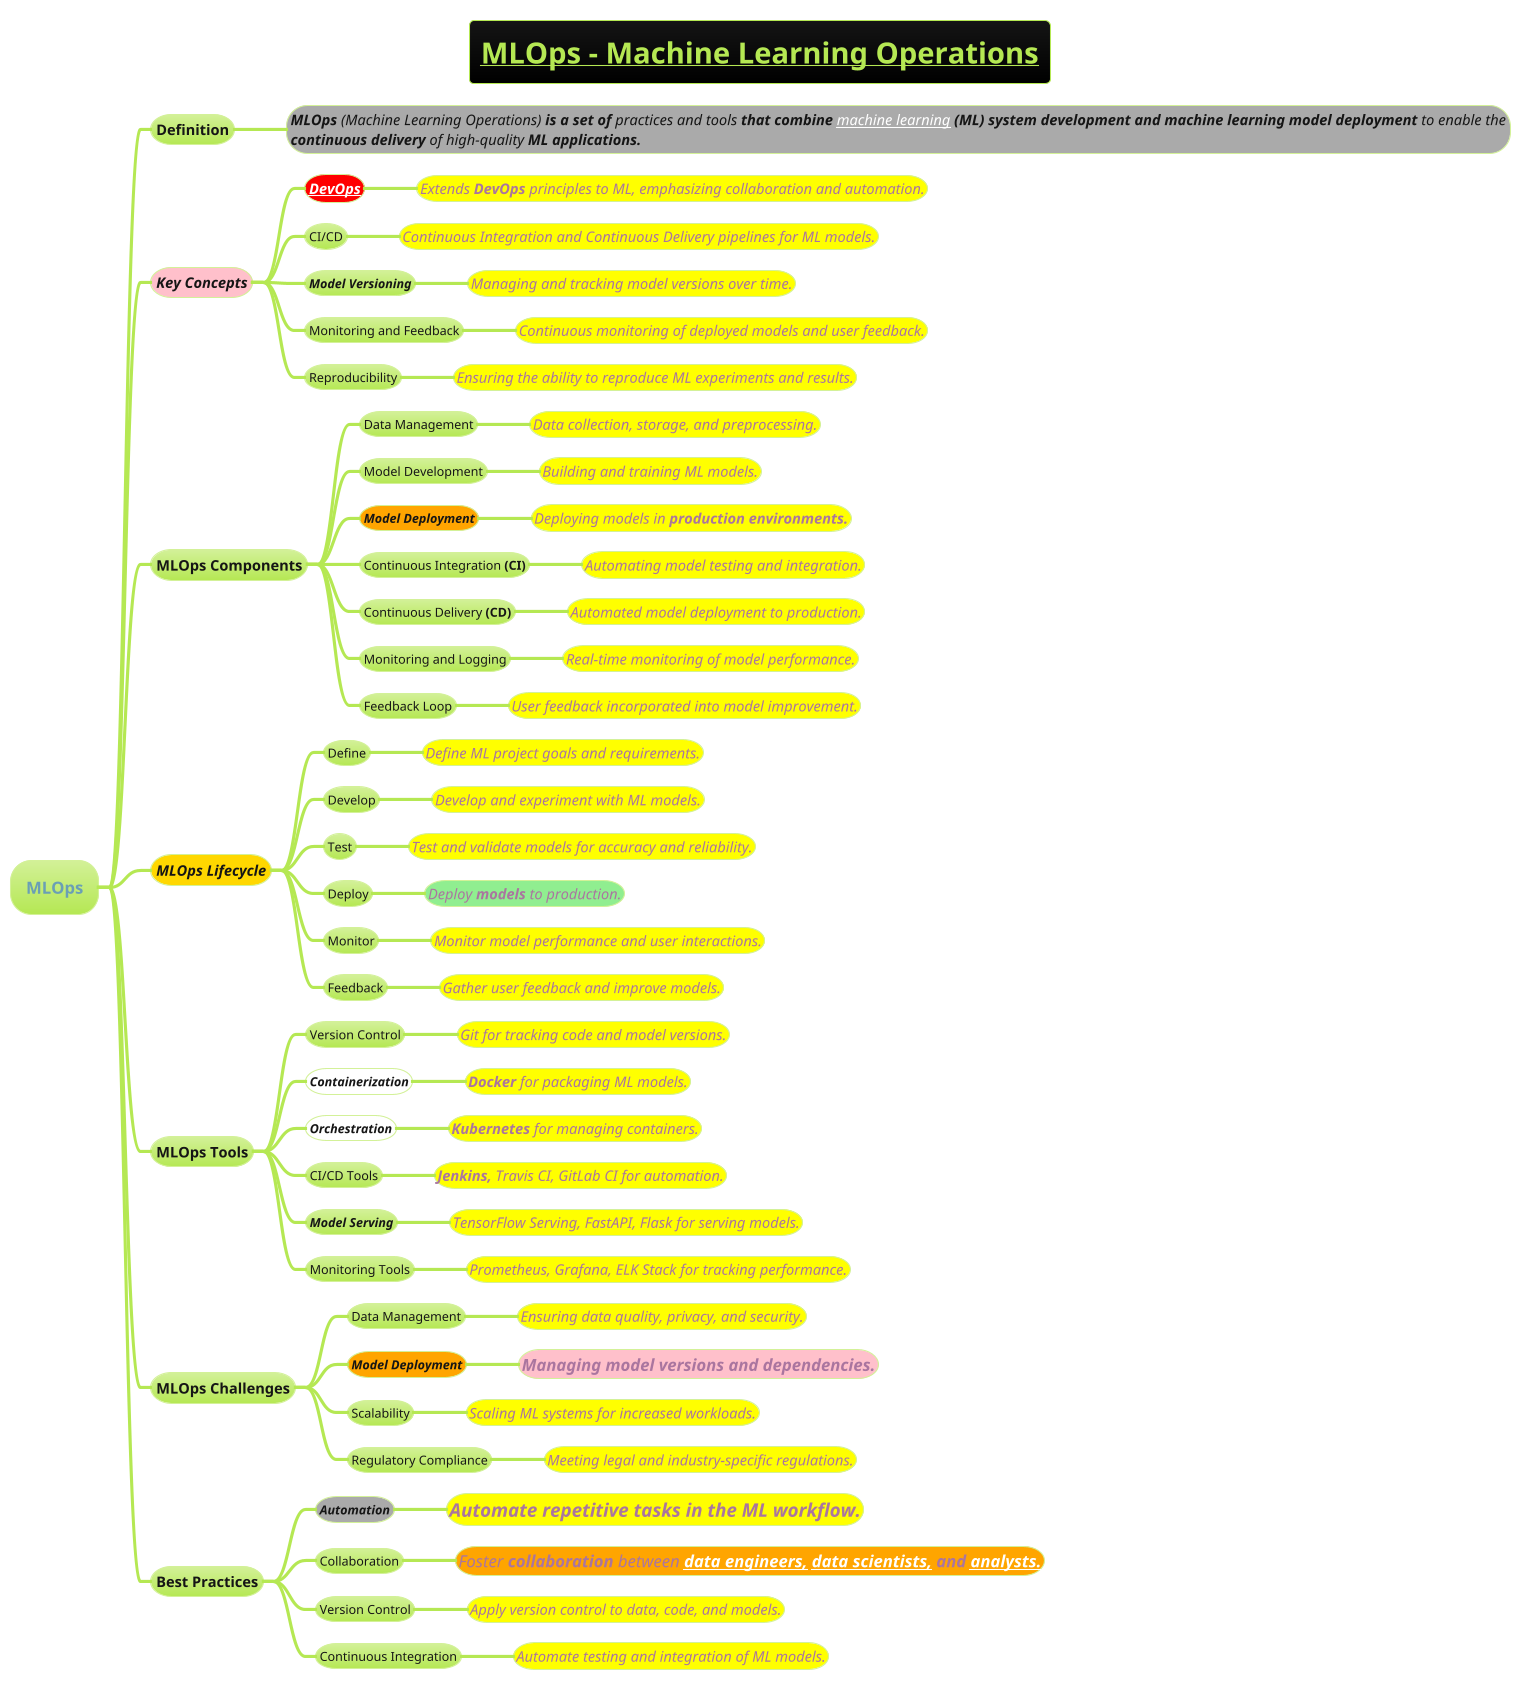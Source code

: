 @startmindmap
title =__MLOps - Machine Learning Operations__
!theme hacker


* MLOps
** Definition
***[#a] ====<size:14>**MLOps **(Machine Learning Operations)** is a set of **practices and tools** that combine **[[Modern-Machine-Learning.puml machine learning]] **(ML) system development and machine learning model deployment** to enable the \n<size:14>//**continuous delivery** of high-quality **ML applications.**//

**[#pink] ====Key Concepts
***[#red] ====<size:14>**[[../../3-devops/devops-plantuml-mindmap/DevOps.puml DevOps]]**
****[#yellow] ====<size:14>Extends **DevOps** principles to ML, emphasizing collaboration and automation.
*** CI/CD
****[#yellow] ====<size:14>Continuous Integration and Continuous Delivery pipelines for ML models.
*** ====**Model Versioning**
****[#yellow] ====<size:14>Managing and tracking model versions over time.
*** Monitoring and Feedback
****[#yellow] ====<size:14>Continuous monitoring of deployed models and user feedback.
*** Reproducibility
****[#yellow] ====<size:14>Ensuring the ability to reproduce ML experiments and results.

** MLOps Components
*** Data Management
****[#yellow] ====<size:14>Data collection, storage, and preprocessing.
*** Model Development
****[#yellow] ====<size:14>Building and training ML models.
***[#orange] ====**Model Deployment**
****[#yellow] ====<size:14>Deploying models in **production environments.**
*** Continuous Integration **(CI)**
****[#yellow] ====<size:14>Automating model testing and integration.
*** Continuous Delivery **(CD)**
****[#yellow] ====<size:14>Automated model deployment to production.
*** Monitoring and Logging
****[#yellow] ====<size:14>Real-time monitoring of model performance.
*** Feedback Loop
****[#yellow] ====<size:14>User feedback incorporated into model improvement.

**[#gold] ====MLOps Lifecycle
*** Define
****[#yellow] ====<size:14>Define ML project goals and requirements.
*** Develop
****[#yellow] ====<size:14>Develop and experiment with ML models.
*** Test
****[#yellow] ====<size:14>Test and validate models for accuracy and reliability.
*** Deploy
****[#lightgreen] ====<size:14>Deploy **models** to production.
*** Monitor
****[#yellow] ====<size:14>Monitor model performance and user interactions.
*** Feedback
****[#yellow] ====<size:14>Gather user feedback and improve models.

** MLOps Tools
*** Version Control
****[#yellow] ====<size:14>Git for tracking code and model versions.
***[#white] ====**Containerization**
****[#yellow] ====<size:14>**Docker** for packaging ML models.
***[#white] ====**Orchestration**
****[#yellow] ====<size:14>**Kubernetes** for managing containers.
*** CI/CD Tools
****[#yellow] ====<size:14>**Jenkins,** Travis CI, GitLab CI for automation.
*** ====<size:12>**Model Serving**
****[#yellow] ====<size:14>TensorFlow Serving, FastAPI, Flask for serving models.
*** Monitoring Tools
****[#yellow] ====<size:14>Prometheus, Grafana, ELK Stack for tracking performance.

** MLOps Challenges
*** Data Management
****[#yellow] ====<size:14>Ensuring data quality, privacy, and security.
***[#orange] ====**Model Deployment**
****[#pink] ====<size:16>**Managing model versions and dependencies.**
*** Scalability
****[#yellow] ====<size:14>Scaling ML systems for increased workloads.
*** Regulatory Compliance
****[#yellow] ====<size:14>Meeting legal and industry-specific regulations.

** Best Practices
***[#a] ====**Automation**
****[#yellow] ====<size:18>**Automate repetitive tasks in the ML workflow.**
*** Collaboration
****[#orange] ====<size:16>Foster **collaboration** between **[[../11-key-areas-of-Data-Management-and-specific-data-roles/Data-Engineer.puml data engineers,]]** **[[../11-key-areas-of-Data-Management-and-specific-data-roles/Data-Scientist.puml data scientists,]] and** **[[../11-key-areas-of-Data-Management-and-specific-data-roles/Business-Analyst-vs-Data-Analyst.puml analysts.]]**

*** Version Control
****[#yellow] ====<size:14>Apply version control to data, code, and models.
*** Continuous Integration
****[#yellow] ====<size:14>Automate testing and integration of ML models.

@endmindmap
